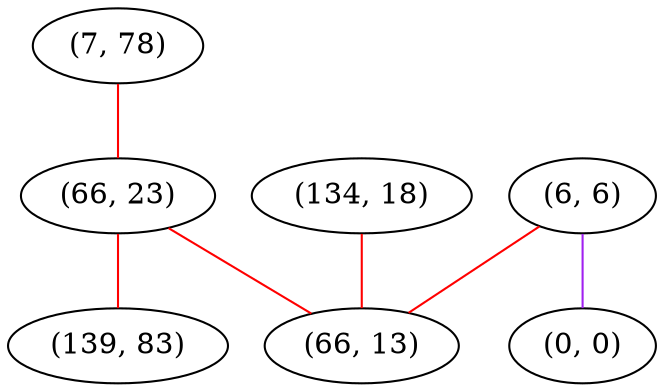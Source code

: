 graph "" {
"(7, 78)";
"(134, 18)";
"(6, 6)";
"(66, 23)";
"(66, 13)";
"(0, 0)";
"(139, 83)";
"(7, 78)" -- "(66, 23)"  [color=red, key=0, weight=1];
"(134, 18)" -- "(66, 13)"  [color=red, key=0, weight=1];
"(6, 6)" -- "(66, 13)"  [color=red, key=0, weight=1];
"(6, 6)" -- "(0, 0)"  [color=purple, key=0, weight=4];
"(66, 23)" -- "(66, 13)"  [color=red, key=0, weight=1];
"(66, 23)" -- "(139, 83)"  [color=red, key=0, weight=1];
}
